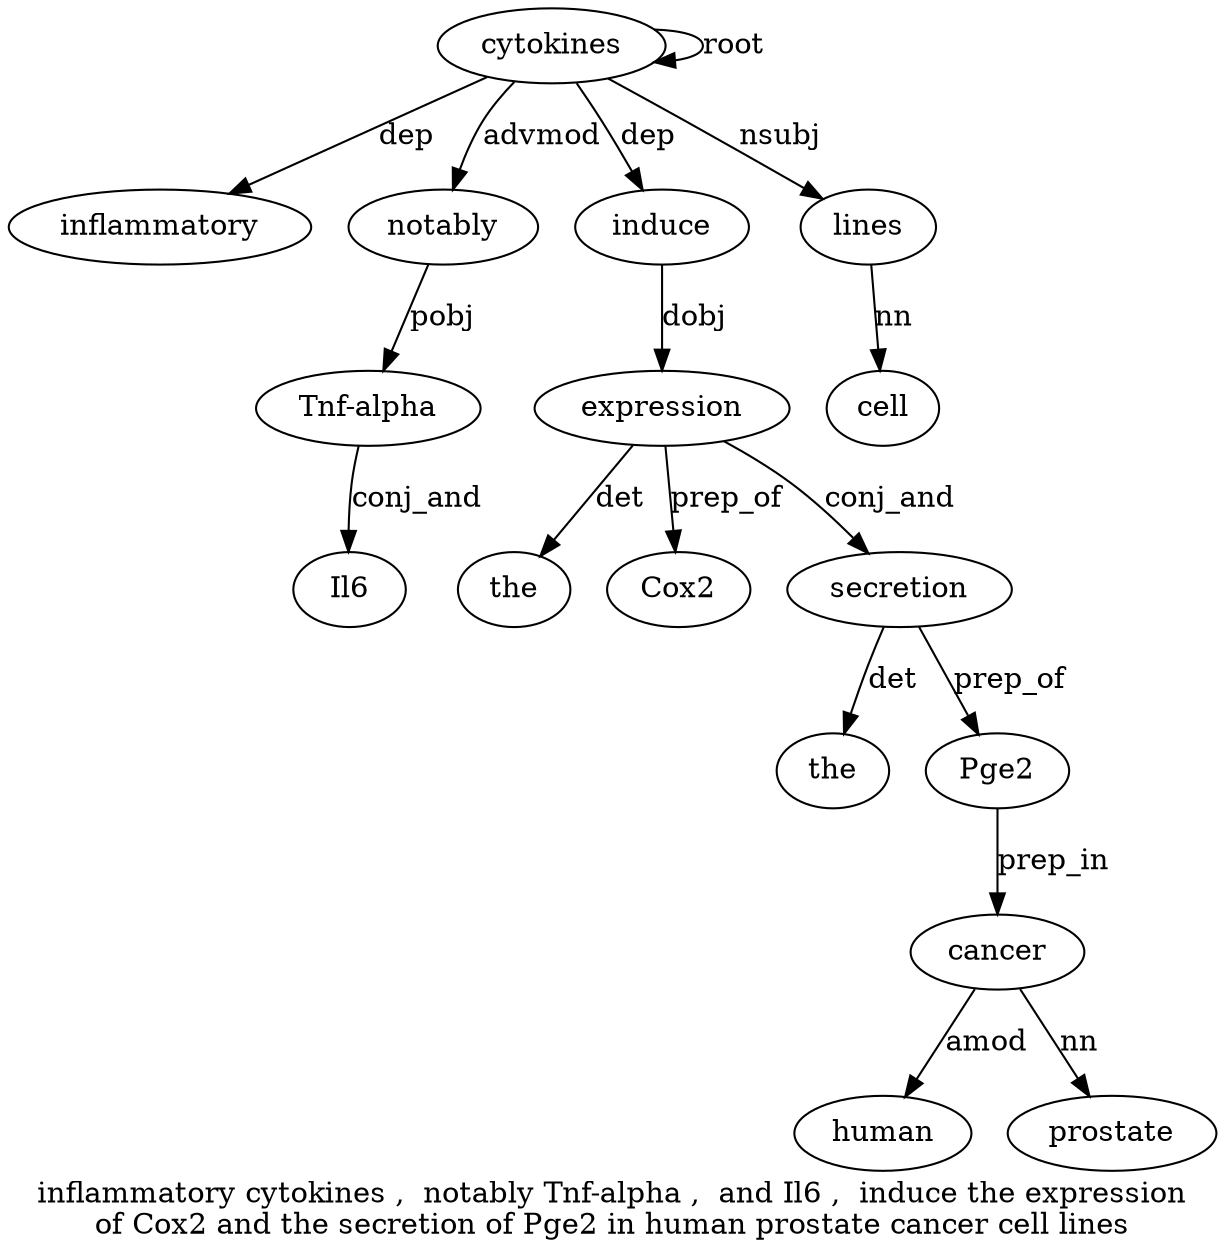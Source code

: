 digraph "inflammatory cytokines ,  notably Tnf-alpha ,  and Il6 ,  induce the expression of Cox2 and the secretion of Pge2 in human prostate cancer cell lines" {
label="inflammatory cytokines ,  notably Tnf-alpha ,  and Il6 ,  induce the expression
of Cox2 and the secretion of Pge2 in human prostate cancer cell lines";
cytokines2 [style=filled, fillcolor=white, label=cytokines];
inflammatory1 [style=filled, fillcolor=white, label=inflammatory];
cytokines2 -> inflammatory1  [label=dep];
cytokines2 -> cytokines2  [label=root];
notably4 [style=filled, fillcolor=white, label=notably];
cytokines2 -> notably4  [label=advmod];
"Tnf-alpha5" [style=filled, fillcolor=white, label="Tnf-alpha"];
notably4 -> "Tnf-alpha5"  [label=pobj];
Il68 [style=filled, fillcolor=white, label=Il6];
"Tnf-alpha5" -> Il68  [label=conj_and];
induce10 [style=filled, fillcolor=white, label=induce];
cytokines2 -> induce10  [label=dep];
expression12 [style=filled, fillcolor=white, label=expression];
the11 [style=filled, fillcolor=white, label=the];
expression12 -> the11  [label=det];
induce10 -> expression12  [label=dobj];
Cox214 [style=filled, fillcolor=white, label=Cox2];
expression12 -> Cox214  [label=prep_of];
secretion17 [style=filled, fillcolor=white, label=secretion];
the16 [style=filled, fillcolor=white, label=the];
secretion17 -> the16  [label=det];
expression12 -> secretion17  [label=conj_and];
Pge219 [style=filled, fillcolor=white, label=Pge2];
secretion17 -> Pge219  [label=prep_of];
cancer23 [style=filled, fillcolor=white, label=cancer];
human21 [style=filled, fillcolor=white, label=human];
cancer23 -> human21  [label=amod];
prostate22 [style=filled, fillcolor=white, label=prostate];
cancer23 -> prostate22  [label=nn];
Pge219 -> cancer23  [label=prep_in];
lines25 [style=filled, fillcolor=white, label=lines];
cell24 [style=filled, fillcolor=white, label=cell];
lines25 -> cell24  [label=nn];
cytokines2 -> lines25  [label=nsubj];
}
